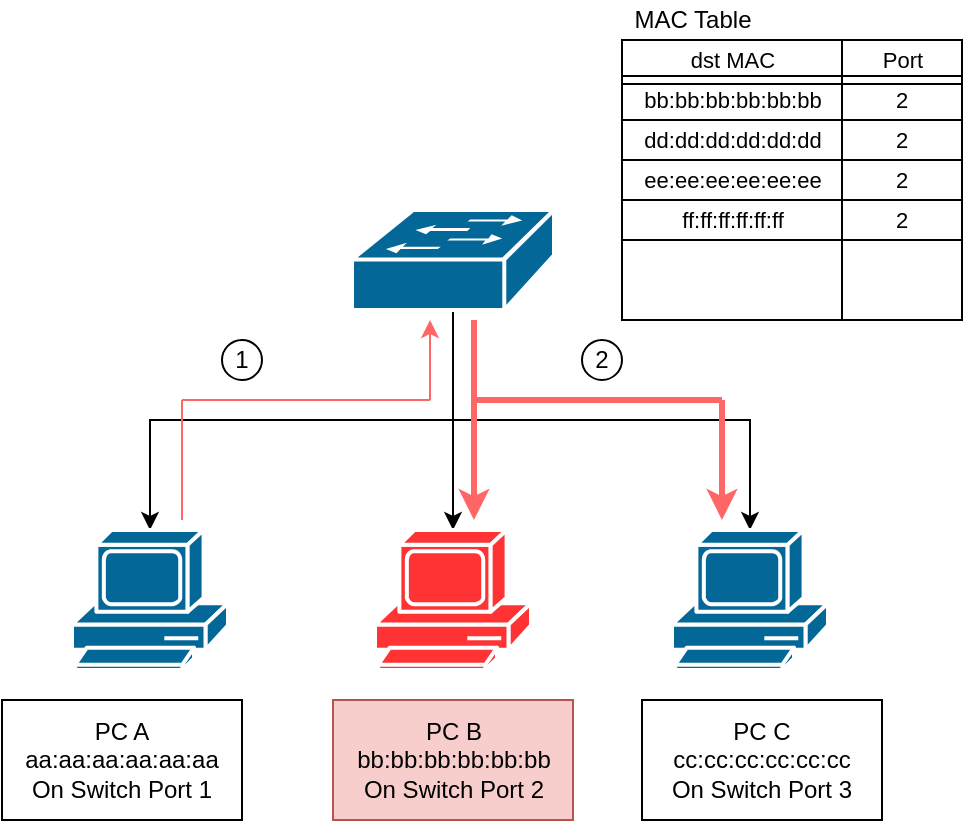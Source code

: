 <mxfile version="18.1.3" type="github">
  <diagram id="0gfyrstHM2yAKLE8w9QS" name="Page-1">
    <mxGraphModel dx="782" dy="460" grid="1" gridSize="10" guides="1" tooltips="1" connect="1" arrows="1" fold="1" page="1" pageScale="1" pageWidth="827" pageHeight="1169" math="0" shadow="0">
      <root>
        <mxCell id="0" />
        <mxCell id="1" parent="0" />
        <mxCell id="j53-jddqSpRfkEg-rByf-5" style="edgeStyle=orthogonalEdgeStyle;rounded=0;orthogonalLoop=1;jettySize=auto;html=1;entryX=0.5;entryY=0;entryDx=0;entryDy=0;entryPerimeter=0;" parent="1" source="j53-jddqSpRfkEg-rByf-1" target="j53-jddqSpRfkEg-rByf-3" edge="1">
          <mxGeometry relative="1" as="geometry" />
        </mxCell>
        <mxCell id="j53-jddqSpRfkEg-rByf-6" style="edgeStyle=orthogonalEdgeStyle;rounded=0;orthogonalLoop=1;jettySize=auto;html=1;exitX=0.5;exitY=0.98;exitDx=0;exitDy=0;exitPerimeter=0;" parent="1" source="j53-jddqSpRfkEg-rByf-1" target="j53-jddqSpRfkEg-rByf-4" edge="1">
          <mxGeometry relative="1" as="geometry" />
        </mxCell>
        <mxCell id="j53-jddqSpRfkEg-rByf-7" style="edgeStyle=orthogonalEdgeStyle;rounded=0;orthogonalLoop=1;jettySize=auto;html=1;exitX=0.5;exitY=0.98;exitDx=0;exitDy=0;exitPerimeter=0;" parent="1" source="j53-jddqSpRfkEg-rByf-1" target="j53-jddqSpRfkEg-rByf-2" edge="1">
          <mxGeometry relative="1" as="geometry" />
        </mxCell>
        <mxCell id="j53-jddqSpRfkEg-rByf-1" value="" style="shape=mxgraph.cisco.switches.workgroup_switch;sketch=0;html=1;pointerEvents=1;dashed=0;fillColor=#036897;strokeColor=#ffffff;strokeWidth=2;verticalLabelPosition=bottom;verticalAlign=top;align=center;outlineConnect=0;" parent="1" vertex="1">
          <mxGeometry x="365" y="355" width="101" height="50" as="geometry" />
        </mxCell>
        <mxCell id="j53-jddqSpRfkEg-rByf-2" value="" style="shape=mxgraph.cisco.computers_and_peripherals.pc;sketch=0;html=1;pointerEvents=1;dashed=0;fillColor=#036897;strokeColor=#ffffff;strokeWidth=2;verticalLabelPosition=bottom;verticalAlign=top;align=center;outlineConnect=0;" parent="1" vertex="1">
          <mxGeometry x="525" y="515" width="78" height="70" as="geometry" />
        </mxCell>
        <mxCell id="j53-jddqSpRfkEg-rByf-3" value="" style="shape=mxgraph.cisco.computers_and_peripherals.pc;sketch=0;html=1;pointerEvents=1;dashed=0;fillColor=#FF3333;strokeColor=#ffffff;strokeWidth=2;verticalLabelPosition=bottom;verticalAlign=top;align=center;outlineConnect=0;" parent="1" vertex="1">
          <mxGeometry x="376.5" y="515" width="78" height="70" as="geometry" />
        </mxCell>
        <mxCell id="j53-jddqSpRfkEg-rByf-4" value="" style="shape=mxgraph.cisco.computers_and_peripherals.pc;sketch=0;html=1;pointerEvents=1;dashed=0;fillColor=#036897;strokeColor=#ffffff;strokeWidth=2;verticalLabelPosition=bottom;verticalAlign=top;align=center;outlineConnect=0;" parent="1" vertex="1">
          <mxGeometry x="225" y="515" width="78" height="70" as="geometry" />
        </mxCell>
        <mxCell id="j53-jddqSpRfkEg-rByf-8" value="PC A&lt;br&gt;aa:aa:aa:aa:aa:aa&lt;br&gt;On Switch Port 1" style="rounded=0;whiteSpace=wrap;html=1;" parent="1" vertex="1">
          <mxGeometry x="190" y="600" width="120" height="60" as="geometry" />
        </mxCell>
        <mxCell id="j53-jddqSpRfkEg-rByf-9" value="PC B&lt;br&gt;bb:bb:bb:bb:bb:bb&lt;br&gt;On Switch Port 2" style="rounded=0;whiteSpace=wrap;html=1;fillColor=#f8cecc;strokeColor=#b85450;" parent="1" vertex="1">
          <mxGeometry x="355.5" y="600" width="120" height="60" as="geometry" />
        </mxCell>
        <mxCell id="j53-jddqSpRfkEg-rByf-10" value="PC C&lt;br&gt;cc:cc:cc:cc:cc:cc&lt;br&gt;On Switch Port 3" style="rounded=0;whiteSpace=wrap;html=1;" parent="1" vertex="1">
          <mxGeometry x="510" y="600" width="120" height="60" as="geometry" />
        </mxCell>
        <mxCell id="j53-jddqSpRfkEg-rByf-28" value="" style="rounded=0;whiteSpace=wrap;html=1;" parent="1" vertex="1">
          <mxGeometry x="500" y="270" width="170" height="140" as="geometry" />
        </mxCell>
        <mxCell id="j53-jddqSpRfkEg-rByf-29" value="MAC Table" style="text;html=1;align=center;verticalAlign=middle;resizable=0;points=[];autosize=1;strokeColor=none;fillColor=none;" parent="1" vertex="1">
          <mxGeometry x="500" y="250" width="70" height="20" as="geometry" />
        </mxCell>
        <mxCell id="j53-jddqSpRfkEg-rByf-32" value="" style="shape=link;html=1;rounded=0;entryX=1;entryY=0.143;entryDx=0;entryDy=0;entryPerimeter=0;" parent="1" target="j53-jddqSpRfkEg-rByf-28" edge="1">
          <mxGeometry width="100" relative="1" as="geometry">
            <mxPoint x="500" y="290" as="sourcePoint" />
            <mxPoint x="640" y="290" as="targetPoint" />
          </mxGeometry>
        </mxCell>
        <mxCell id="j53-jddqSpRfkEg-rByf-34" value="" style="endArrow=none;html=1;rounded=0;exitX=0.5;exitY=1;exitDx=0;exitDy=0;" parent="1" edge="1">
          <mxGeometry width="50" height="50" relative="1" as="geometry">
            <mxPoint x="610" y="410" as="sourcePoint" />
            <mxPoint x="610" y="270" as="targetPoint" />
          </mxGeometry>
        </mxCell>
        <mxCell id="j53-jddqSpRfkEg-rByf-35" value="&lt;font style=&quot;font-size: 11px;&quot;&gt;dst MAC&lt;/font&gt;" style="text;html=1;align=center;verticalAlign=middle;resizable=0;points=[];autosize=1;strokeColor=none;fillColor=none;" parent="1" vertex="1">
          <mxGeometry x="525" y="270" width="60" height="20" as="geometry" />
        </mxCell>
        <mxCell id="j53-jddqSpRfkEg-rByf-36" value="&lt;span style=&quot;font-size: 11px;&quot;&gt;Port&lt;/span&gt;" style="text;html=1;align=center;verticalAlign=middle;resizable=0;points=[];autosize=1;strokeColor=none;fillColor=none;" parent="1" vertex="1">
          <mxGeometry x="620" y="270" width="40" height="20" as="geometry" />
        </mxCell>
        <mxCell id="XtwZbBiW5p_gF7hORdPq-5" value="bb:bb:bb:bb:bb:bb" style="text;html=1;align=center;verticalAlign=middle;resizable=0;points=[];autosize=1;strokeColor=none;fillColor=none;fontSize=11;" parent="1" vertex="1">
          <mxGeometry x="500" y="290" width="110" height="20" as="geometry" />
        </mxCell>
        <mxCell id="XtwZbBiW5p_gF7hORdPq-6" value="2" style="text;html=1;strokeColor=none;fillColor=none;align=center;verticalAlign=middle;whiteSpace=wrap;rounded=0;fontSize=11;" parent="1" vertex="1">
          <mxGeometry x="610" y="290" width="60" height="20" as="geometry" />
        </mxCell>
        <mxCell id="XtwZbBiW5p_gF7hORdPq-7" value="" style="endArrow=none;html=1;rounded=0;fontSize=11;strokeColor=#000000;entryX=1;entryY=1;entryDx=0;entryDy=0;" parent="1" target="XtwZbBiW5p_gF7hORdPq-6" edge="1">
          <mxGeometry width="50" height="50" relative="1" as="geometry">
            <mxPoint x="500" y="310" as="sourcePoint" />
            <mxPoint x="550" y="260" as="targetPoint" />
          </mxGeometry>
        </mxCell>
        <mxCell id="BwMOJ8MNr1fRIHIQsL2v-9" value="dd:dd:dd:dd:dd:dd" style="text;html=1;align=center;verticalAlign=middle;resizable=0;points=[];autosize=1;strokeColor=none;fillColor=none;fontSize=11;fontColor=#000000;labelBackgroundColor=none;" parent="1" vertex="1">
          <mxGeometry x="500" y="310" width="110" height="20" as="geometry" />
        </mxCell>
        <mxCell id="BwMOJ8MNr1fRIHIQsL2v-10" value="" style="endArrow=none;html=1;rounded=0;fontSize=11;strokeColor=#000000;entryX=1;entryY=1;entryDx=0;entryDy=0;" parent="1" target="BwMOJ8MNr1fRIHIQsL2v-11" edge="1">
          <mxGeometry width="50" height="50" relative="1" as="geometry">
            <mxPoint x="500" y="330" as="sourcePoint" />
            <mxPoint x="550" y="280" as="targetPoint" />
          </mxGeometry>
        </mxCell>
        <mxCell id="BwMOJ8MNr1fRIHIQsL2v-11" value="2" style="text;html=1;strokeColor=none;fillColor=none;align=center;verticalAlign=middle;whiteSpace=wrap;rounded=0;fontSize=11;fontColor=#000000;labelBackgroundColor=none;" parent="1" vertex="1">
          <mxGeometry x="610" y="310" width="60" height="20" as="geometry" />
        </mxCell>
        <mxCell id="ztCRQWLuxxaXhrWllFqy-11" value="ee:ee:ee:ee:ee:ee" style="text;html=1;align=center;verticalAlign=middle;resizable=0;points=[];autosize=1;strokeColor=none;fillColor=none;fontSize=11;" parent="1" vertex="1">
          <mxGeometry x="500" y="330" width="110" height="20" as="geometry" />
        </mxCell>
        <mxCell id="ztCRQWLuxxaXhrWllFqy-12" value="" style="endArrow=none;html=1;rounded=0;fontSize=11;strokeColor=#000000;entryX=1;entryY=1;entryDx=0;entryDy=0;" parent="1" target="ztCRQWLuxxaXhrWllFqy-16" edge="1">
          <mxGeometry width="50" height="50" relative="1" as="geometry">
            <mxPoint x="500" y="350.0" as="sourcePoint" />
            <mxPoint x="550" y="300" as="targetPoint" />
          </mxGeometry>
        </mxCell>
        <mxCell id="ztCRQWLuxxaXhrWllFqy-13" value="ff:ff:ff:ff:ff:ff" style="text;html=1;align=center;verticalAlign=middle;resizable=0;points=[];autosize=1;strokeColor=none;fillColor=none;fontSize=11;fontColor=#000000;labelBackgroundColor=none;" parent="1" vertex="1">
          <mxGeometry x="520" y="350" width="70" height="20" as="geometry" />
        </mxCell>
        <mxCell id="ztCRQWLuxxaXhrWllFqy-14" value="" style="endArrow=none;html=1;rounded=0;fontSize=11;strokeColor=#000000;entryX=1;entryY=1;entryDx=0;entryDy=0;" parent="1" target="ztCRQWLuxxaXhrWllFqy-15" edge="1">
          <mxGeometry width="50" height="50" relative="1" as="geometry">
            <mxPoint x="500" y="370.0" as="sourcePoint" />
            <mxPoint x="550" y="320" as="targetPoint" />
          </mxGeometry>
        </mxCell>
        <mxCell id="ztCRQWLuxxaXhrWllFqy-15" value="2" style="text;html=1;strokeColor=none;fillColor=none;align=center;verticalAlign=middle;whiteSpace=wrap;rounded=0;fontSize=11;fontColor=#000000;labelBackgroundColor=none;" parent="1" vertex="1">
          <mxGeometry x="610" y="350" width="60" height="20" as="geometry" />
        </mxCell>
        <mxCell id="ztCRQWLuxxaXhrWllFqy-16" value="2" style="text;html=1;strokeColor=none;fillColor=none;align=center;verticalAlign=middle;whiteSpace=wrap;rounded=0;fontSize=11;" parent="1" vertex="1">
          <mxGeometry x="610" y="330" width="60" height="20" as="geometry" />
        </mxCell>
        <mxCell id="SrlMkwXVR5nxsdxE7SKe-1" value="" style="endArrow=none;html=1;rounded=0;fontSize=11;strokeColor=#FF6666;strokeWidth=3;" parent="1" edge="1">
          <mxGeometry width="50" height="50" relative="1" as="geometry">
            <mxPoint x="426.0" y="450.0" as="sourcePoint" />
            <mxPoint x="550" y="450" as="targetPoint" />
          </mxGeometry>
        </mxCell>
        <mxCell id="SrlMkwXVR5nxsdxE7SKe-2" value="" style="endArrow=classic;html=1;rounded=0;fontSize=11;strokeColor=#FF6666;strokeWidth=3;" parent="1" edge="1">
          <mxGeometry width="50" height="50" relative="1" as="geometry">
            <mxPoint x="550.0" y="450.0" as="sourcePoint" />
            <mxPoint x="550" y="510" as="targetPoint" />
          </mxGeometry>
        </mxCell>
        <mxCell id="SrlMkwXVR5nxsdxE7SKe-3" value="" style="endArrow=none;html=1;rounded=0;fontSize=11;strokeColor=#FF6666;" parent="1" edge="1">
          <mxGeometry width="50" height="50" relative="1" as="geometry">
            <mxPoint x="280.0" y="450" as="sourcePoint" />
            <mxPoint x="280" y="510" as="targetPoint" />
          </mxGeometry>
        </mxCell>
        <mxCell id="SrlMkwXVR5nxsdxE7SKe-4" value="1" style="ellipse;whiteSpace=wrap;html=1;aspect=fixed;" parent="1" vertex="1">
          <mxGeometry x="300" y="420" width="20" height="20" as="geometry" />
        </mxCell>
        <mxCell id="SrlMkwXVR5nxsdxE7SKe-5" value="" style="endArrow=classic;html=1;rounded=0;strokeColor=#FF6666;strokeWidth=3;" parent="1" edge="1">
          <mxGeometry width="50" height="50" relative="1" as="geometry">
            <mxPoint x="426" y="410" as="sourcePoint" />
            <mxPoint x="426" y="510" as="targetPoint" />
          </mxGeometry>
        </mxCell>
        <mxCell id="SrlMkwXVR5nxsdxE7SKe-7" value="" style="endArrow=none;html=1;rounded=0;fontSize=11;strokeColor=#FF6666;" parent="1" edge="1">
          <mxGeometry width="50" height="50" relative="1" as="geometry">
            <mxPoint x="280.0" y="450.0" as="sourcePoint" />
            <mxPoint x="404" y="450" as="targetPoint" />
          </mxGeometry>
        </mxCell>
        <mxCell id="SrlMkwXVR5nxsdxE7SKe-8" value="" style="endArrow=classic;html=1;rounded=0;fontSize=11;strokeColor=#FF6666;" parent="1" edge="1">
          <mxGeometry width="50" height="50" relative="1" as="geometry">
            <mxPoint x="404.0" y="450.0" as="sourcePoint" />
            <mxPoint x="404" y="410" as="targetPoint" />
          </mxGeometry>
        </mxCell>
        <mxCell id="SrlMkwXVR5nxsdxE7SKe-9" value="2" style="ellipse;whiteSpace=wrap;html=1;aspect=fixed;" parent="1" vertex="1">
          <mxGeometry x="480" y="420" width="20" height="20" as="geometry" />
        </mxCell>
      </root>
    </mxGraphModel>
  </diagram>
</mxfile>
